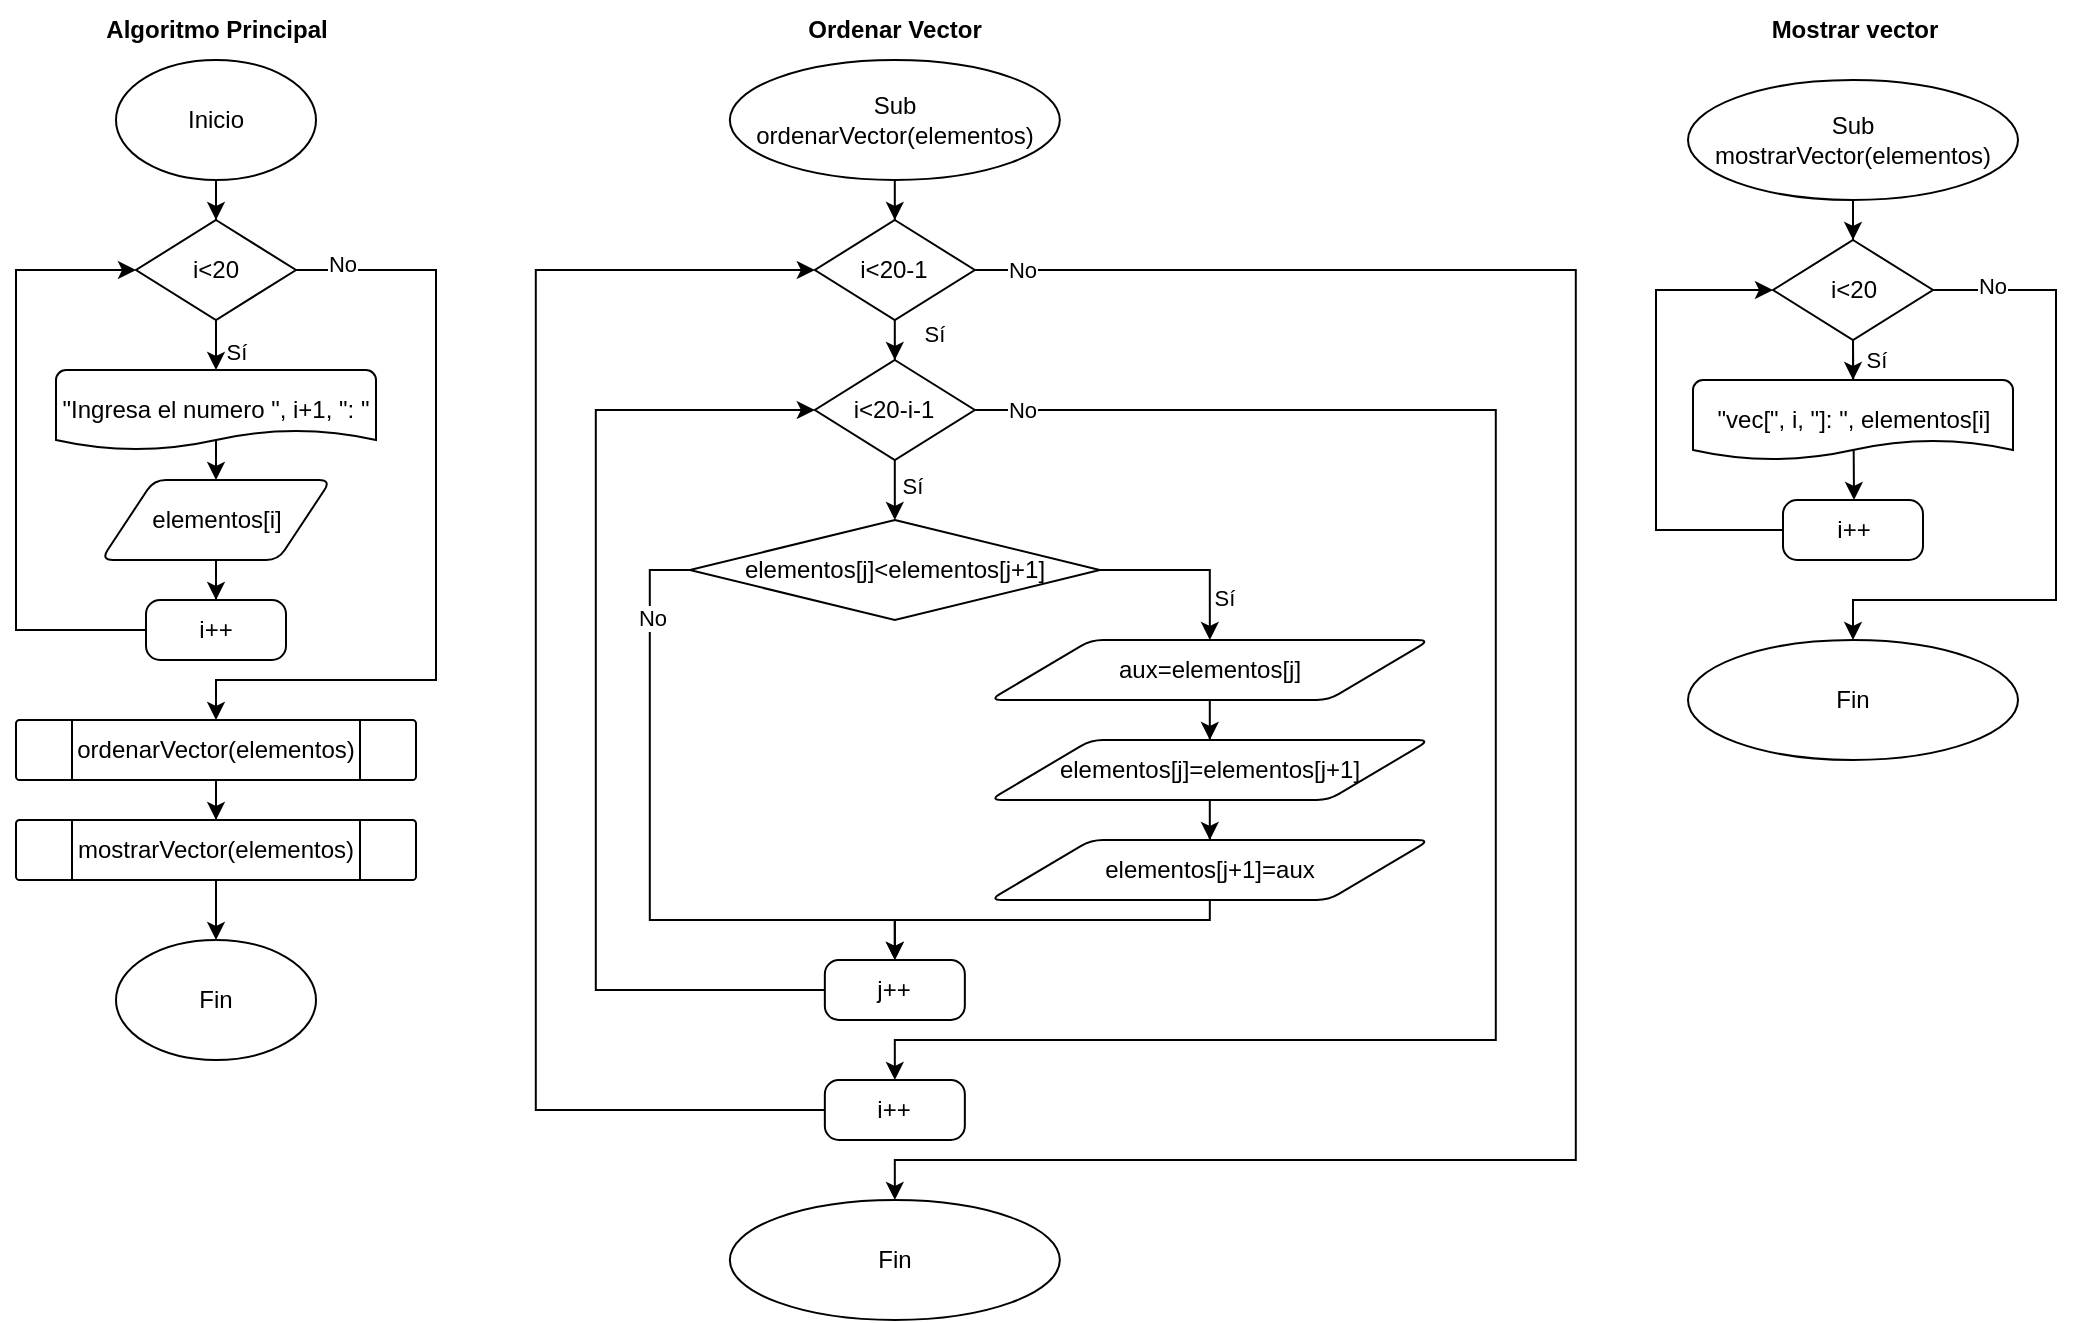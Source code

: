<mxfile version="24.6.4" type="onedrive" pages="3">
  <diagram name="ejercicio1" id="Jip6rrYL8M_lcDCKUeX7">
    <mxGraphModel grid="1" page="1" gridSize="10" guides="1" tooltips="1" connect="1" arrows="1" fold="1" pageScale="1" pageWidth="827" pageHeight="1169" math="0" shadow="0">
      <root>
        <mxCell id="0" />
        <mxCell id="1" parent="0" />
        <mxCell id="-ethHk-wZbCGxGiRy9Sq-1" value="&lt;b&gt;Algoritmo Principal&lt;/b&gt;" style="text;html=1;align=center;verticalAlign=middle;resizable=0;points=[];autosize=1;strokeColor=none;fillColor=none;" vertex="1" parent="1">
          <mxGeometry x="95" y="20" width="130" height="30" as="geometry" />
        </mxCell>
        <mxCell id="-ethHk-wZbCGxGiRy9Sq-2" value="Inicio" style="strokeWidth=1;html=1;shape=mxgraph.flowchart.start_1;whiteSpace=wrap;" vertex="1" parent="1">
          <mxGeometry x="110" y="50" width="100" height="60" as="geometry" />
        </mxCell>
        <mxCell id="-ethHk-wZbCGxGiRy9Sq-5" value="Fin" style="strokeWidth=1;html=1;shape=mxgraph.flowchart.start_1;whiteSpace=wrap;" vertex="1" parent="1">
          <mxGeometry x="110" y="490" width="100" height="60" as="geometry" />
        </mxCell>
        <mxCell id="BSf4m8hW3d8QjsjjichQ-4" style="edgeStyle=orthogonalEdgeStyle;rounded=0;orthogonalLoop=1;jettySize=auto;html=1;entryX=0.5;entryY=0;entryDx=0;entryDy=0;" edge="1" parent="1" source="-ethHk-wZbCGxGiRy9Sq-6" target="5HgGhyI18loC0fYV0wvq-4">
          <mxGeometry relative="1" as="geometry">
            <Array as="points">
              <mxPoint x="270" y="155" />
              <mxPoint x="270" y="360" />
              <mxPoint x="160" y="360" />
            </Array>
          </mxGeometry>
        </mxCell>
        <mxCell id="BSf4m8hW3d8QjsjjichQ-5" value="No" style="edgeLabel;html=1;align=center;verticalAlign=middle;resizable=0;points=[];" vertex="1" connectable="0" parent="BSf4m8hW3d8QjsjjichQ-4">
          <mxGeometry x="-0.89" y="3" relative="1" as="geometry">
            <mxPoint as="offset" />
          </mxGeometry>
        </mxCell>
        <mxCell id="-ethHk-wZbCGxGiRy9Sq-6" value="i&amp;lt;20" style="strokeWidth=1;html=1;shape=mxgraph.flowchart.decision;whiteSpace=wrap;" vertex="1" parent="1">
          <mxGeometry x="120" y="130" width="80" height="50" as="geometry" />
        </mxCell>
        <mxCell id="-ethHk-wZbCGxGiRy9Sq-7" style="edgeStyle=orthogonalEdgeStyle;rounded=0;orthogonalLoop=1;jettySize=auto;html=1;entryX=0.5;entryY=0;entryDx=0;entryDy=0;entryPerimeter=0;" edge="1" parent="1" source="-ethHk-wZbCGxGiRy9Sq-2" target="-ethHk-wZbCGxGiRy9Sq-6">
          <mxGeometry relative="1" as="geometry" />
        </mxCell>
        <mxCell id="_B34YBbl9dhEDlcdZoR3-2" style="edgeStyle=orthogonalEdgeStyle;rounded=0;orthogonalLoop=1;jettySize=auto;html=1;entryX=0.5;entryY=0;entryDx=0;entryDy=0;exitX=0.5;exitY=0;exitDx=0;exitDy=0;exitPerimeter=0;" edge="1" parent="1" source="-ethHk-wZbCGxGiRy9Sq-8" target="-ethHk-wZbCGxGiRy9Sq-10">
          <mxGeometry relative="1" as="geometry">
            <Array as="points">
              <mxPoint x="160" y="230" />
              <mxPoint x="160" y="230" />
            </Array>
          </mxGeometry>
        </mxCell>
        <mxCell id="-ethHk-wZbCGxGiRy9Sq-8" value="&quot;Ingresa el numero &quot;, i+1, &quot;: &quot;" style="strokeWidth=1;html=1;shape=mxgraph.flowchart.document2;whiteSpace=wrap;size=0.25;" vertex="1" parent="1">
          <mxGeometry x="80" y="205" width="160" height="40" as="geometry" />
        </mxCell>
        <mxCell id="-ethHk-wZbCGxGiRy9Sq-9" style="edgeStyle=orthogonalEdgeStyle;rounded=0;orthogonalLoop=1;jettySize=auto;html=1;entryX=0.5;entryY=0;entryDx=0;entryDy=0;entryPerimeter=0;" edge="1" parent="1" source="-ethHk-wZbCGxGiRy9Sq-6" target="-ethHk-wZbCGxGiRy9Sq-8">
          <mxGeometry relative="1" as="geometry" />
        </mxCell>
        <mxCell id="BSf4m8hW3d8QjsjjichQ-2" value="Sí" style="edgeLabel;html=1;align=center;verticalAlign=middle;resizable=0;points=[];" vertex="1" connectable="0" parent="-ethHk-wZbCGxGiRy9Sq-9">
          <mxGeometry x="0.523" y="2" relative="1" as="geometry">
            <mxPoint x="8" y="4" as="offset" />
          </mxGeometry>
        </mxCell>
        <mxCell id="5HgGhyI18loC0fYV0wvq-2" style="edgeStyle=orthogonalEdgeStyle;rounded=0;orthogonalLoop=1;jettySize=auto;html=1;entryX=0.5;entryY=0;entryDx=0;entryDy=0;" edge="1" parent="1" source="-ethHk-wZbCGxGiRy9Sq-10" target="5HgGhyI18loC0fYV0wvq-1">
          <mxGeometry relative="1" as="geometry" />
        </mxCell>
        <mxCell id="-ethHk-wZbCGxGiRy9Sq-10" value="elementos[i]" style="shape=parallelogram;html=1;strokeWidth=1;perimeter=parallelogramPerimeter;whiteSpace=wrap;rounded=1;arcSize=12;size=0.23;" vertex="1" parent="1">
          <mxGeometry x="102.5" y="260" width="115" height="40" as="geometry" />
        </mxCell>
        <mxCell id="5HgGhyI18loC0fYV0wvq-1" value="i++" style="rounded=1;whiteSpace=wrap;html=1;absoluteArcSize=1;arcSize=14;strokeWidth=1;" vertex="1" parent="1">
          <mxGeometry x="125" y="320" width="70" height="30" as="geometry" />
        </mxCell>
        <mxCell id="MM3P6vXp_0hRo2LyiTEJ-3" style="edgeStyle=orthogonalEdgeStyle;rounded=0;orthogonalLoop=1;jettySize=auto;html=1;entryX=0.5;entryY=0;entryDx=0;entryDy=0;" edge="1" parent="1" source="5HgGhyI18loC0fYV0wvq-4" target="MM3P6vXp_0hRo2LyiTEJ-2">
          <mxGeometry relative="1" as="geometry" />
        </mxCell>
        <mxCell id="5HgGhyI18loC0fYV0wvq-4" value="ordenarVector(elementos)" style="verticalLabelPosition=middle;verticalAlign=middle;html=1;shape=process;whiteSpace=wrap;rounded=1;size=0.14;arcSize=6;strokeWidth=1;gradientColor=default;fillColor=none;fontSize=12;labelPosition=center;align=center;spacing=2;" vertex="1" parent="1">
          <mxGeometry x="60" y="380" width="200" height="30" as="geometry" />
        </mxCell>
        <mxCell id="MM3P6vXp_0hRo2LyiTEJ-2" value="mostrarVector(elementos)" style="verticalLabelPosition=middle;verticalAlign=middle;html=1;shape=process;whiteSpace=wrap;rounded=1;size=0.14;arcSize=6;strokeWidth=1;gradientColor=default;fillColor=none;fontSize=12;labelPosition=center;align=center;spacing=2;" vertex="1" parent="1">
          <mxGeometry x="60" y="430" width="200" height="30" as="geometry" />
        </mxCell>
        <mxCell id="MM3P6vXp_0hRo2LyiTEJ-4" style="edgeStyle=orthogonalEdgeStyle;rounded=0;orthogonalLoop=1;jettySize=auto;html=1;entryX=0.5;entryY=0;entryDx=0;entryDy=0;entryPerimeter=0;" edge="1" parent="1" source="MM3P6vXp_0hRo2LyiTEJ-2" target="-ethHk-wZbCGxGiRy9Sq-5">
          <mxGeometry relative="1" as="geometry" />
        </mxCell>
        <mxCell id="MM3P6vXp_0hRo2LyiTEJ-5" value="&lt;b&gt;Ordenar Vector&lt;/b&gt;" style="text;html=1;align=center;verticalAlign=middle;resizable=0;points=[];autosize=1;strokeColor=none;fillColor=none;" vertex="1" parent="1">
          <mxGeometry x="444.42" y="20" width="110" height="30" as="geometry" />
        </mxCell>
        <mxCell id="JGh0f-JpnLsbT5izu5oz-1" value="Sub&lt;br&gt;ordenarVector(elementos)" style="strokeWidth=1;html=1;shape=mxgraph.flowchart.start_1;whiteSpace=wrap;" vertex="1" parent="1">
          <mxGeometry x="416.92" y="50" width="165" height="60" as="geometry" />
        </mxCell>
        <mxCell id="BSf4m8hW3d8QjsjjichQ-1" value="i&amp;lt;20-1" style="strokeWidth=1;html=1;shape=mxgraph.flowchart.decision;whiteSpace=wrap;" vertex="1" parent="1">
          <mxGeometry x="459.42" y="130" width="80" height="50" as="geometry" />
        </mxCell>
        <mxCell id="BSf4m8hW3d8QjsjjichQ-3" style="edgeStyle=orthogonalEdgeStyle;rounded=0;orthogonalLoop=1;jettySize=auto;html=1;entryX=0;entryY=0.5;entryDx=0;entryDy=0;entryPerimeter=0;" edge="1" parent="1" source="5HgGhyI18loC0fYV0wvq-1" target="-ethHk-wZbCGxGiRy9Sq-6">
          <mxGeometry relative="1" as="geometry">
            <Array as="points">
              <mxPoint x="60" y="335" />
              <mxPoint x="60" y="155" />
            </Array>
          </mxGeometry>
        </mxCell>
        <mxCell id="BSf4m8hW3d8QjsjjichQ-6" style="edgeStyle=orthogonalEdgeStyle;rounded=0;orthogonalLoop=1;jettySize=auto;html=1;entryX=0.5;entryY=0;entryDx=0;entryDy=0;entryPerimeter=0;" edge="1" parent="1" source="JGh0f-JpnLsbT5izu5oz-1" target="BSf4m8hW3d8QjsjjichQ-1">
          <mxGeometry relative="1" as="geometry" />
        </mxCell>
        <mxCell id="hixFcsoNpyqj0RqTeG0d-4" style="edgeStyle=orthogonalEdgeStyle;rounded=0;orthogonalLoop=1;jettySize=auto;html=1;entryX=0.5;entryY=0;entryDx=0;entryDy=0;" edge="1" parent="1" source="BSf4m8hW3d8QjsjjichQ-7" target="hixFcsoNpyqj0RqTeG0d-3">
          <mxGeometry relative="1" as="geometry">
            <Array as="points">
              <mxPoint x="799.92" y="225" />
              <mxPoint x="799.92" y="540" />
              <mxPoint x="498.92" y="540" />
            </Array>
          </mxGeometry>
        </mxCell>
        <mxCell id="hixFcsoNpyqj0RqTeG0d-6" value="No" style="edgeLabel;html=1;align=center;verticalAlign=middle;resizable=0;points=[];" vertex="1" connectable="0" parent="hixFcsoNpyqj0RqTeG0d-4">
          <mxGeometry x="-0.948" y="-3" relative="1" as="geometry">
            <mxPoint y="-3" as="offset" />
          </mxGeometry>
        </mxCell>
        <mxCell id="BSf4m8hW3d8QjsjjichQ-7" value="i&amp;lt;20-i-1" style="strokeWidth=1;html=1;shape=mxgraph.flowchart.decision;whiteSpace=wrap;" vertex="1" parent="1">
          <mxGeometry x="459.42" y="200" width="80" height="50" as="geometry" />
        </mxCell>
        <mxCell id="BSf4m8hW3d8QjsjjichQ-8" style="edgeStyle=orthogonalEdgeStyle;rounded=0;orthogonalLoop=1;jettySize=auto;html=1;entryX=0.5;entryY=0;entryDx=0;entryDy=0;entryPerimeter=0;" edge="1" parent="1" source="BSf4m8hW3d8QjsjjichQ-1" target="BSf4m8hW3d8QjsjjichQ-7">
          <mxGeometry relative="1" as="geometry" />
        </mxCell>
        <mxCell id="BSf4m8hW3d8QjsjjichQ-9" value="Sí" style="edgeLabel;html=1;align=center;verticalAlign=middle;resizable=0;points=[];" vertex="1" connectable="0" parent="BSf4m8hW3d8QjsjjichQ-8">
          <mxGeometry x="0.565" y="-2" relative="1" as="geometry">
            <mxPoint x="21" as="offset" />
          </mxGeometry>
        </mxCell>
        <mxCell id="BSf4m8hW3d8QjsjjichQ-21" style="edgeStyle=orthogonalEdgeStyle;rounded=0;orthogonalLoop=1;jettySize=auto;html=1;entryX=0.5;entryY=0;entryDx=0;entryDy=0;exitX=1;exitY=0.5;exitDx=0;exitDy=0;exitPerimeter=0;" edge="1" parent="1" source="BSf4m8hW3d8QjsjjichQ-10" target="BSf4m8hW3d8QjsjjichQ-16">
          <mxGeometry relative="1" as="geometry" />
        </mxCell>
        <mxCell id="BSf4m8hW3d8QjsjjichQ-26" value="Sí" style="edgeLabel;html=1;align=center;verticalAlign=middle;resizable=0;points=[];" vertex="1" connectable="0" parent="BSf4m8hW3d8QjsjjichQ-21">
          <mxGeometry x="0.581" y="-1" relative="1" as="geometry">
            <mxPoint x="8" y="-2" as="offset" />
          </mxGeometry>
        </mxCell>
        <mxCell id="BSf4m8hW3d8QjsjjichQ-27" style="edgeStyle=orthogonalEdgeStyle;rounded=0;orthogonalLoop=1;jettySize=auto;html=1;entryX=0.5;entryY=0;entryDx=0;entryDy=0;exitX=0;exitY=0.5;exitDx=0;exitDy=0;exitPerimeter=0;" edge="1" parent="1" source="BSf4m8hW3d8QjsjjichQ-10" target="BSf4m8hW3d8QjsjjichQ-24">
          <mxGeometry relative="1" as="geometry">
            <Array as="points">
              <mxPoint x="376.92" y="305" />
              <mxPoint x="376.92" y="480" />
              <mxPoint x="499.92" y="480" />
            </Array>
          </mxGeometry>
        </mxCell>
        <mxCell id="BSf4m8hW3d8QjsjjichQ-29" value="No" style="edgeLabel;html=1;align=center;verticalAlign=middle;resizable=0;points=[];" vertex="1" connectable="0" parent="BSf4m8hW3d8QjsjjichQ-27">
          <mxGeometry x="-0.742" y="1" relative="1" as="geometry">
            <mxPoint as="offset" />
          </mxGeometry>
        </mxCell>
        <mxCell id="BSf4m8hW3d8QjsjjichQ-10" value="elementos[j]&amp;lt;elementos[j+1]" style="strokeWidth=1;html=1;shape=mxgraph.flowchart.decision;whiteSpace=wrap;" vertex="1" parent="1">
          <mxGeometry x="396.92" y="280" width="205" height="50" as="geometry" />
        </mxCell>
        <mxCell id="BSf4m8hW3d8QjsjjichQ-11" style="edgeStyle=orthogonalEdgeStyle;rounded=0;orthogonalLoop=1;jettySize=auto;html=1;entryX=0.5;entryY=0;entryDx=0;entryDy=0;entryPerimeter=0;" edge="1" parent="1" source="BSf4m8hW3d8QjsjjichQ-7" target="BSf4m8hW3d8QjsjjichQ-10">
          <mxGeometry relative="1" as="geometry" />
        </mxCell>
        <mxCell id="BSf4m8hW3d8QjsjjichQ-12" value="Sí" style="edgeLabel;html=1;align=center;verticalAlign=middle;resizable=0;points=[];" vertex="1" connectable="0" parent="BSf4m8hW3d8QjsjjichQ-11">
          <mxGeometry x="0.328" y="2" relative="1" as="geometry">
            <mxPoint x="6" as="offset" />
          </mxGeometry>
        </mxCell>
        <mxCell id="BSf4m8hW3d8QjsjjichQ-22" style="edgeStyle=orthogonalEdgeStyle;rounded=0;orthogonalLoop=1;jettySize=auto;html=1;entryX=0.5;entryY=0;entryDx=0;entryDy=0;" edge="1" parent="1" source="BSf4m8hW3d8QjsjjichQ-16" target="BSf4m8hW3d8QjsjjichQ-19">
          <mxGeometry relative="1" as="geometry" />
        </mxCell>
        <mxCell id="BSf4m8hW3d8QjsjjichQ-16" value="aux=elementos[j]" style="shape=parallelogram;html=1;strokeWidth=1;perimeter=parallelogramPerimeter;whiteSpace=wrap;rounded=1;arcSize=12;size=0.23;" vertex="1" parent="1">
          <mxGeometry x="546.92" y="340" width="220" height="30" as="geometry" />
        </mxCell>
        <mxCell id="BSf4m8hW3d8QjsjjichQ-23" style="edgeStyle=orthogonalEdgeStyle;rounded=0;orthogonalLoop=1;jettySize=auto;html=1;entryX=0.5;entryY=0;entryDx=0;entryDy=0;" edge="1" parent="1" source="BSf4m8hW3d8QjsjjichQ-19" target="BSf4m8hW3d8QjsjjichQ-20">
          <mxGeometry relative="1" as="geometry" />
        </mxCell>
        <mxCell id="BSf4m8hW3d8QjsjjichQ-19" value="elementos[j]=elementos[j+1]" style="shape=parallelogram;html=1;strokeWidth=1;perimeter=parallelogramPerimeter;whiteSpace=wrap;rounded=1;arcSize=12;size=0.23;" vertex="1" parent="1">
          <mxGeometry x="546.92" y="390" width="220" height="30" as="geometry" />
        </mxCell>
        <mxCell id="BSf4m8hW3d8QjsjjichQ-28" style="edgeStyle=orthogonalEdgeStyle;rounded=0;orthogonalLoop=1;jettySize=auto;html=1;entryX=0.5;entryY=0;entryDx=0;entryDy=0;exitX=0.5;exitY=1;exitDx=0;exitDy=0;" edge="1" parent="1" source="BSf4m8hW3d8QjsjjichQ-20" target="BSf4m8hW3d8QjsjjichQ-24">
          <mxGeometry relative="1" as="geometry">
            <Array as="points">
              <mxPoint x="656.92" y="480" />
              <mxPoint x="499.92" y="480" />
            </Array>
          </mxGeometry>
        </mxCell>
        <mxCell id="BSf4m8hW3d8QjsjjichQ-20" value="elementos[j+1]=aux" style="shape=parallelogram;html=1;strokeWidth=1;perimeter=parallelogramPerimeter;whiteSpace=wrap;rounded=1;arcSize=12;size=0.23;" vertex="1" parent="1">
          <mxGeometry x="546.92" y="440" width="220" height="30" as="geometry" />
        </mxCell>
        <mxCell id="BSf4m8hW3d8QjsjjichQ-24" value="j++" style="rounded=1;whiteSpace=wrap;html=1;absoluteArcSize=1;arcSize=14;strokeWidth=1;" vertex="1" parent="1">
          <mxGeometry x="464.42" y="500" width="70" height="30" as="geometry" />
        </mxCell>
        <mxCell id="hixFcsoNpyqj0RqTeG0d-2" style="edgeStyle=orthogonalEdgeStyle;rounded=0;orthogonalLoop=1;jettySize=auto;html=1;entryX=0;entryY=0.5;entryDx=0;entryDy=0;entryPerimeter=0;" edge="1" parent="1" source="BSf4m8hW3d8QjsjjichQ-24" target="BSf4m8hW3d8QjsjjichQ-7">
          <mxGeometry relative="1" as="geometry">
            <Array as="points">
              <mxPoint x="349.92" y="515" />
              <mxPoint x="349.92" y="225" />
            </Array>
          </mxGeometry>
        </mxCell>
        <mxCell id="hixFcsoNpyqj0RqTeG0d-3" value="i++" style="rounded=1;whiteSpace=wrap;html=1;absoluteArcSize=1;arcSize=14;strokeWidth=1;" vertex="1" parent="1">
          <mxGeometry x="464.42" y="560" width="70" height="30" as="geometry" />
        </mxCell>
        <mxCell id="hixFcsoNpyqj0RqTeG0d-5" style="edgeStyle=orthogonalEdgeStyle;rounded=0;orthogonalLoop=1;jettySize=auto;html=1;entryX=0;entryY=0.5;entryDx=0;entryDy=0;entryPerimeter=0;exitX=0;exitY=0.5;exitDx=0;exitDy=0;" edge="1" parent="1" source="hixFcsoNpyqj0RqTeG0d-3" target="BSf4m8hW3d8QjsjjichQ-1">
          <mxGeometry relative="1" as="geometry">
            <Array as="points">
              <mxPoint x="319.92" y="575" />
              <mxPoint x="319.92" y="155" />
            </Array>
          </mxGeometry>
        </mxCell>
        <mxCell id="hixFcsoNpyqj0RqTeG0d-7" value="Fin" style="strokeWidth=1;html=1;shape=mxgraph.flowchart.start_1;whiteSpace=wrap;" vertex="1" parent="1">
          <mxGeometry x="416.92" y="620" width="165" height="60" as="geometry" />
        </mxCell>
        <mxCell id="hixFcsoNpyqj0RqTeG0d-9" style="edgeStyle=orthogonalEdgeStyle;rounded=0;orthogonalLoop=1;jettySize=auto;html=1;entryX=0.5;entryY=0;entryDx=0;entryDy=0;entryPerimeter=0;" edge="1" parent="1" source="BSf4m8hW3d8QjsjjichQ-1" target="hixFcsoNpyqj0RqTeG0d-7">
          <mxGeometry relative="1" as="geometry">
            <Array as="points">
              <mxPoint x="839.92" y="155" />
              <mxPoint x="839.92" y="600" />
              <mxPoint x="499.92" y="600" />
            </Array>
          </mxGeometry>
        </mxCell>
        <mxCell id="hixFcsoNpyqj0RqTeG0d-10" value="No" style="edgeLabel;html=1;align=center;verticalAlign=middle;resizable=0;points=[];" vertex="1" connectable="0" parent="hixFcsoNpyqj0RqTeG0d-9">
          <mxGeometry x="-0.958" relative="1" as="geometry">
            <mxPoint as="offset" />
          </mxGeometry>
        </mxCell>
        <mxCell id="hixFcsoNpyqj0RqTeG0d-11" value="&lt;b&gt;Mostrar vector&lt;/b&gt;" style="text;html=1;align=center;verticalAlign=middle;resizable=0;points=[];autosize=1;strokeColor=none;fillColor=none;" vertex="1" parent="1">
          <mxGeometry x="923.5" y="20" width="110" height="30" as="geometry" />
        </mxCell>
        <mxCell id="hixFcsoNpyqj0RqTeG0d-12" value="Sub&lt;br&gt;mostrarVector(elementos)" style="strokeWidth=1;html=1;shape=mxgraph.flowchart.start_1;whiteSpace=wrap;" vertex="1" parent="1">
          <mxGeometry x="896" y="60" width="165" height="60" as="geometry" />
        </mxCell>
        <mxCell id="hixFcsoNpyqj0RqTeG0d-13" value="Fin" style="strokeWidth=1;html=1;shape=mxgraph.flowchart.start_1;whiteSpace=wrap;" vertex="1" parent="1">
          <mxGeometry x="896" y="340" width="165" height="60" as="geometry" />
        </mxCell>
        <mxCell id="hixFcsoNpyqj0RqTeG0d-17" value="" style="edgeStyle=orthogonalEdgeStyle;rounded=0;orthogonalLoop=1;jettySize=auto;html=1;" edge="1" parent="1" source="hixFcsoNpyqj0RqTeG0d-14" target="hixFcsoNpyqj0RqTeG0d-16">
          <mxGeometry relative="1" as="geometry" />
        </mxCell>
        <mxCell id="hixFcsoNpyqj0RqTeG0d-14" value="i&amp;lt;20" style="strokeWidth=1;html=1;shape=mxgraph.flowchart.decision;whiteSpace=wrap;" vertex="1" parent="1">
          <mxGeometry x="938.5" y="140" width="80" height="50" as="geometry" />
        </mxCell>
        <mxCell id="hixFcsoNpyqj0RqTeG0d-15" style="edgeStyle=orthogonalEdgeStyle;rounded=0;orthogonalLoop=1;jettySize=auto;html=1;entryX=0.5;entryY=0;entryDx=0;entryDy=0;entryPerimeter=0;" edge="1" parent="1" source="hixFcsoNpyqj0RqTeG0d-12" target="hixFcsoNpyqj0RqTeG0d-14">
          <mxGeometry relative="1" as="geometry" />
        </mxCell>
        <mxCell id="hixFcsoNpyqj0RqTeG0d-19" style="edgeStyle=orthogonalEdgeStyle;rounded=0;orthogonalLoop=1;jettySize=auto;html=1;entryX=0.5;entryY=0;entryDx=0;entryDy=0;exitX=0.5;exitY=0;exitDx=0;exitDy=0;exitPerimeter=0;" edge="1" parent="1" source="hixFcsoNpyqj0RqTeG0d-16" target="hixFcsoNpyqj0RqTeG0d-18">
          <mxGeometry relative="1" as="geometry">
            <Array as="points">
              <mxPoint x="978.0" y="190" />
              <mxPoint x="979.0" y="190" />
              <mxPoint x="979.0" y="270" />
            </Array>
          </mxGeometry>
        </mxCell>
        <mxCell id="hixFcsoNpyqj0RqTeG0d-21" value="Sí" style="edgeLabel;html=1;align=center;verticalAlign=middle;resizable=0;points=[];" vertex="1" connectable="0" parent="hixFcsoNpyqj0RqTeG0d-19">
          <mxGeometry x="-0.476" y="1" relative="1" as="geometry">
            <mxPoint x="10" y="4" as="offset" />
          </mxGeometry>
        </mxCell>
        <mxCell id="hixFcsoNpyqj0RqTeG0d-16" value="&quot;vec[&quot;, i, &quot;]: &quot;, elementos[i]" style="strokeWidth=1;html=1;shape=mxgraph.flowchart.document2;whiteSpace=wrap;size=0.25;" vertex="1" parent="1">
          <mxGeometry x="898.5" y="210" width="160" height="40" as="geometry" />
        </mxCell>
        <mxCell id="hixFcsoNpyqj0RqTeG0d-18" value="i++" style="rounded=1;whiteSpace=wrap;html=1;absoluteArcSize=1;arcSize=14;strokeWidth=1;" vertex="1" parent="1">
          <mxGeometry x="943.5" y="270" width="70" height="30" as="geometry" />
        </mxCell>
        <mxCell id="hixFcsoNpyqj0RqTeG0d-20" style="edgeStyle=orthogonalEdgeStyle;rounded=0;orthogonalLoop=1;jettySize=auto;html=1;entryX=0;entryY=0.5;entryDx=0;entryDy=0;entryPerimeter=0;" edge="1" parent="1" source="hixFcsoNpyqj0RqTeG0d-18" target="hixFcsoNpyqj0RqTeG0d-14">
          <mxGeometry relative="1" as="geometry">
            <Array as="points">
              <mxPoint x="880" y="285" />
              <mxPoint x="880" y="165" />
            </Array>
          </mxGeometry>
        </mxCell>
        <mxCell id="hixFcsoNpyqj0RqTeG0d-22" style="edgeStyle=orthogonalEdgeStyle;rounded=0;orthogonalLoop=1;jettySize=auto;html=1;entryX=0.5;entryY=0;entryDx=0;entryDy=0;entryPerimeter=0;" edge="1" parent="1" source="hixFcsoNpyqj0RqTeG0d-14" target="hixFcsoNpyqj0RqTeG0d-13">
          <mxGeometry relative="1" as="geometry">
            <Array as="points">
              <mxPoint x="1080" y="165" />
              <mxPoint x="1080" y="320" />
              <mxPoint x="979.0" y="320" />
            </Array>
          </mxGeometry>
        </mxCell>
        <mxCell id="hixFcsoNpyqj0RqTeG0d-23" value="No" style="edgeLabel;html=1;align=center;verticalAlign=middle;resizable=0;points=[];" vertex="1" connectable="0" parent="hixFcsoNpyqj0RqTeG0d-22">
          <mxGeometry x="-0.828" y="2" relative="1" as="geometry">
            <mxPoint as="offset" />
          </mxGeometry>
        </mxCell>
      </root>
    </mxGraphModel>
  </diagram>
  <diagram id="zPC8dh9YUpF4WoqiKYfr" name="ejercicio2_1">
    <mxGraphModel grid="1" page="1" gridSize="10" guides="1" tooltips="1" connect="1" arrows="1" fold="1" pageScale="1" pageWidth="827" pageHeight="1169" math="0" shadow="0">
      <root>
        <mxCell id="0" />
        <mxCell id="1" parent="0" />
        <mxCell id="037nTueOhMluRAXx671C-2" style="edgeStyle=orthogonalEdgeStyle;rounded=0;orthogonalLoop=1;jettySize=auto;html=1;entryX=0.5;entryY=0;entryDx=0;entryDy=0;entryPerimeter=0;exitX=0.5;exitY=0;exitDx=0;exitDy=0;exitPerimeter=0;" edge="1" parent="1" source="sYqnFpvaN4JcfPaBDWLL-27" target="037nTueOhMluRAXx671C-1">
          <mxGeometry relative="1" as="geometry">
            <Array as="points">
              <mxPoint x="540" y="690" />
              <mxPoint x="540" y="690" />
            </Array>
          </mxGeometry>
        </mxCell>
        <mxCell id="sYqnFpvaN4JcfPaBDWLL-131" style="edgeStyle=orthogonalEdgeStyle;rounded=0;orthogonalLoop=1;jettySize=auto;html=1;entryX=0.5;entryY=0;entryDx=0;entryDy=0;entryPerimeter=0;exitX=0.5;exitY=0;exitDx=0;exitDy=0;exitPerimeter=0;" edge="1" parent="1" source="sYqnFpvaN4JcfPaBDWLL-101" target="ItfazbHHNe8hRC69QKh1-2">
          <mxGeometry relative="1" as="geometry">
            <Array as="points">
              <mxPoint x="540" y="1258" />
              <mxPoint x="540" y="1258" />
            </Array>
          </mxGeometry>
        </mxCell>
        <mxCell id="sYqnFpvaN4JcfPaBDWLL-132" style="edgeStyle=orthogonalEdgeStyle;rounded=0;orthogonalLoop=1;jettySize=auto;html=1;exitX=0.5;exitY=0;exitDx=0;exitDy=0;exitPerimeter=0;entryX=0.5;entryY=0;entryDx=0;entryDy=0;entryPerimeter=0;" edge="1" parent="1" source="sYqnFpvaN4JcfPaBDWLL-56" target="ItfazbHHNe8hRC69QKh1-2">
          <mxGeometry relative="1" as="geometry">
            <Array as="points">
              <mxPoint x="355" y="1368" />
              <mxPoint x="540" y="1368" />
            </Array>
          </mxGeometry>
        </mxCell>
        <mxCell id="sYqnFpvaN4JcfPaBDWLL-111" style="edgeStyle=orthogonalEdgeStyle;rounded=0;orthogonalLoop=1;jettySize=auto;html=1;entryX=0.5;entryY=0;entryDx=0;entryDy=0;entryPerimeter=0;exitX=0.5;exitY=0;exitDx=0;exitDy=0;exitPerimeter=0;" edge="1" parent="1" source="sYqnFpvaN4JcfPaBDWLL-52" target="sYqnFpvaN4JcfPaBDWLL-55">
          <mxGeometry relative="1" as="geometry">
            <Array as="points">
              <mxPoint x="355" y="1178" />
              <mxPoint x="355" y="1178" />
            </Array>
          </mxGeometry>
        </mxCell>
        <mxCell id="sYqnFpvaN4JcfPaBDWLL-108" style="edgeStyle=orthogonalEdgeStyle;rounded=0;orthogonalLoop=1;jettySize=auto;html=1;entryX=0.5;entryY=0;entryDx=0;entryDy=0;entryPerimeter=0;exitX=0.5;exitY=0;exitDx=0;exitDy=0;exitPerimeter=0;" edge="1" parent="1" source="sYqnFpvaN4JcfPaBDWLL-100" target="sYqnFpvaN4JcfPaBDWLL-101">
          <mxGeometry relative="1" as="geometry">
            <Array as="points">
              <mxPoint x="540" y="1172" />
              <mxPoint x="540" y="1172" />
            </Array>
          </mxGeometry>
        </mxCell>
        <mxCell id="sYqnFpvaN4JcfPaBDWLL-100" value="&quot;Posicion: &quot;, indiceNumeroBuscado+1" style="strokeWidth=1;html=1;shape=mxgraph.flowchart.document2;whiteSpace=wrap;size=0.25;" vertex="1" parent="1">
          <mxGeometry x="465" y="1147" width="150" height="50" as="geometry" />
        </mxCell>
        <mxCell id="sYqnFpvaN4JcfPaBDWLL-104" style="edgeStyle=orthogonalEdgeStyle;rounded=0;orthogonalLoop=1;jettySize=auto;html=1;entryX=0.5;entryY=0;entryDx=0;entryDy=0;entryPerimeter=0;exitX=0.5;exitY=0;exitDx=0;exitDy=0;exitPerimeter=0;" edge="1" parent="1" source="sYqnFpvaN4JcfPaBDWLL-96" target="sYqnFpvaN4JcfPaBDWLL-100">
          <mxGeometry relative="1" as="geometry">
            <Array as="points">
              <mxPoint x="540" y="1108" />
              <mxPoint x="540" y="1108" />
            </Array>
          </mxGeometry>
        </mxCell>
        <mxCell id="sYqnFpvaN4JcfPaBDWLL-45" style="edgeStyle=orthogonalEdgeStyle;rounded=0;orthogonalLoop=1;jettySize=auto;html=1;entryX=0.5;entryY=0;entryDx=0;entryDy=0;entryPerimeter=0;exitX=0.5;exitY=0;exitDx=0;exitDy=0;exitPerimeter=0;" edge="1" parent="1" source="sYqnFpvaN4JcfPaBDWLL-26" target="sYqnFpvaN4JcfPaBDWLL-44">
          <mxGeometry relative="1" as="geometry">
            <Array as="points">
              <mxPoint x="540" y="858" />
              <mxPoint x="540" y="858" />
            </Array>
          </mxGeometry>
        </mxCell>
        <mxCell id="sYqnFpvaN4JcfPaBDWLL-31" style="edgeStyle=orthogonalEdgeStyle;rounded=0;orthogonalLoop=1;jettySize=auto;html=1;entryX=0.5;entryY=0;entryDx=0;entryDy=0;entryPerimeter=0;exitX=0.5;exitY=0;exitDx=0;exitDy=0;exitPerimeter=0;" edge="1" parent="1" source="sYqnFpvaN4JcfPaBDWLL-24" target="sYqnFpvaN4JcfPaBDWLL-27">
          <mxGeometry relative="1" as="geometry">
            <Array as="points">
              <mxPoint x="540" y="680" />
              <mxPoint x="540" y="680" />
            </Array>
          </mxGeometry>
        </mxCell>
        <mxCell id="sYqnFpvaN4JcfPaBDWLL-30" style="edgeStyle=orthogonalEdgeStyle;rounded=0;orthogonalLoop=1;jettySize=auto;html=1;entryX=0.5;entryY=0;entryDx=0;entryDy=0;entryPerimeter=0;exitX=0.5;exitY=0;exitDx=0;exitDy=0;exitPerimeter=0;" edge="1" parent="1" source="sYqnFpvaN4JcfPaBDWLL-23" target="sYqnFpvaN4JcfPaBDWLL-24">
          <mxGeometry relative="1" as="geometry">
            <Array as="points">
              <mxPoint x="540" y="610" />
              <mxPoint x="540" y="610" />
            </Array>
          </mxGeometry>
        </mxCell>
        <mxCell id="sYqnFpvaN4JcfPaBDWLL-29" style="edgeStyle=orthogonalEdgeStyle;rounded=0;orthogonalLoop=1;jettySize=auto;html=1;entryX=0.5;entryY=0;entryDx=0;entryDy=0;entryPerimeter=0;exitX=0.5;exitY=0;exitDx=0;exitDy=0;exitPerimeter=0;" edge="1" parent="1" source="sYqnFpvaN4JcfPaBDWLL-22" target="sYqnFpvaN4JcfPaBDWLL-23">
          <mxGeometry relative="1" as="geometry">
            <Array as="points">
              <mxPoint x="540" y="550" />
              <mxPoint x="540" y="550" />
            </Array>
          </mxGeometry>
        </mxCell>
        <mxCell id="_2w1l9pUEB34Mh3UaRdC-1" value="Algoritmo Principal" style="text;html=1;align=center;verticalAlign=middle;resizable=0;points=[];autosize=1;strokeColor=none;fillColor=none;fontStyle=1" vertex="1" parent="1">
          <mxGeometry x="480" y="20" width="120" height="30" as="geometry" />
        </mxCell>
        <mxCell id="_2w1l9pUEB34Mh3UaRdC-2" value="cantidadElementos=15" style="shape=parallelogram;html=1;strokeWidth=1;perimeter=parallelogramPerimeter;whiteSpace=wrap;rounded=1;arcSize=12;size=0.23;" vertex="1" parent="1">
          <mxGeometry x="450" y="130" width="180" height="30" as="geometry" />
        </mxCell>
        <mxCell id="sYqnFpvaN4JcfPaBDWLL-2" style="edgeStyle=orthogonalEdgeStyle;rounded=0;orthogonalLoop=1;jettySize=auto;html=1;entryX=0.5;entryY=0;entryDx=0;entryDy=0;" edge="1" parent="1" source="ItfazbHHNe8hRC69QKh1-1" target="_2w1l9pUEB34Mh3UaRdC-2">
          <mxGeometry relative="1" as="geometry" />
        </mxCell>
        <mxCell id="ItfazbHHNe8hRC69QKh1-1" value="Inicio" style="strokeWidth=1;html=1;shape=mxgraph.flowchart.start_1;whiteSpace=wrap;" vertex="1" parent="1">
          <mxGeometry x="490" y="50" width="100" height="60" as="geometry" />
        </mxCell>
        <mxCell id="ItfazbHHNe8hRC69QKh1-2" value="Fin" style="strokeWidth=1;html=1;shape=mxgraph.flowchart.start_1;whiteSpace=wrap;" vertex="1" parent="1">
          <mxGeometry x="490" y="1388" width="100" height="60" as="geometry" />
        </mxCell>
        <mxCell id="sYqnFpvaN4JcfPaBDWLL-1" value="i&amp;lt;cantidadElementos" style="strokeWidth=1;html=1;shape=mxgraph.flowchart.decision;whiteSpace=wrap;" vertex="1" parent="1">
          <mxGeometry x="460" y="180" width="160" height="50" as="geometry" />
        </mxCell>
        <mxCell id="sYqnFpvaN4JcfPaBDWLL-3" style="edgeStyle=orthogonalEdgeStyle;rounded=0;orthogonalLoop=1;jettySize=auto;html=1;entryX=0.5;entryY=0;entryDx=0;entryDy=0;entryPerimeter=0;" edge="1" parent="1" source="_2w1l9pUEB34Mh3UaRdC-2" target="sYqnFpvaN4JcfPaBDWLL-1">
          <mxGeometry relative="1" as="geometry" />
        </mxCell>
        <mxCell id="sYqnFpvaN4JcfPaBDWLL-8" style="edgeStyle=orthogonalEdgeStyle;rounded=0;orthogonalLoop=1;jettySize=auto;html=1;entryX=0.5;entryY=0;entryDx=0;entryDy=0;exitX=0.5;exitY=0;exitDx=0;exitDy=0;exitPerimeter=0;" edge="1" parent="1" source="sYqnFpvaN4JcfPaBDWLL-4" target="sYqnFpvaN4JcfPaBDWLL-7">
          <mxGeometry relative="1" as="geometry">
            <Array as="points">
              <mxPoint x="540" y="270" />
              <mxPoint x="540" y="270" />
            </Array>
          </mxGeometry>
        </mxCell>
        <mxCell id="sYqnFpvaN4JcfPaBDWLL-4" value="&quot;Ingrese el valor para el elemento&quot;, i+1, &quot;: &quot;" style="strokeWidth=1;html=1;shape=mxgraph.flowchart.document2;whiteSpace=wrap;size=0.25;" vertex="1" parent="1">
          <mxGeometry x="415" y="250" width="250" height="40" as="geometry" />
        </mxCell>
        <mxCell id="sYqnFpvaN4JcfPaBDWLL-5" style="edgeStyle=orthogonalEdgeStyle;rounded=0;orthogonalLoop=1;jettySize=auto;html=1;entryX=0.5;entryY=0;entryDx=0;entryDy=0;entryPerimeter=0;" edge="1" parent="1" source="sYqnFpvaN4JcfPaBDWLL-1" target="sYqnFpvaN4JcfPaBDWLL-4">
          <mxGeometry relative="1" as="geometry" />
        </mxCell>
        <mxCell id="sYqnFpvaN4JcfPaBDWLL-13" value="Sí" style="edgeLabel;html=1;align=center;verticalAlign=middle;resizable=0;points=[];" connectable="0" vertex="1" parent="sYqnFpvaN4JcfPaBDWLL-5">
          <mxGeometry x="0.611" y="2" relative="1" as="geometry">
            <mxPoint x="13" as="offset" />
          </mxGeometry>
        </mxCell>
        <mxCell id="sYqnFpvaN4JcfPaBDWLL-11" style="edgeStyle=orthogonalEdgeStyle;rounded=0;orthogonalLoop=1;jettySize=auto;html=1;entryX=0.5;entryY=0;entryDx=0;entryDy=0;" edge="1" parent="1" source="sYqnFpvaN4JcfPaBDWLL-7" target="sYqnFpvaN4JcfPaBDWLL-10">
          <mxGeometry relative="1" as="geometry" />
        </mxCell>
        <mxCell id="sYqnFpvaN4JcfPaBDWLL-7" value="elementos[i]" style="shape=parallelogram;html=1;strokeWidth=1;perimeter=parallelogramPerimeter;whiteSpace=wrap;rounded=1;arcSize=12;size=0.23;" vertex="1" parent="1">
          <mxGeometry x="477.5" y="310" width="125" height="30" as="geometry" />
        </mxCell>
        <mxCell id="sYqnFpvaN4JcfPaBDWLL-10" value="i++" style="rounded=1;whiteSpace=wrap;html=1;absoluteArcSize=1;arcSize=14;strokeWidth=1;" vertex="1" parent="1">
          <mxGeometry x="507.5" y="360" width="65" height="30" as="geometry" />
        </mxCell>
        <mxCell id="sYqnFpvaN4JcfPaBDWLL-12" style="edgeStyle=orthogonalEdgeStyle;rounded=0;orthogonalLoop=1;jettySize=auto;html=1;entryX=0;entryY=0.5;entryDx=0;entryDy=0;entryPerimeter=0;" edge="1" parent="1" source="sYqnFpvaN4JcfPaBDWLL-10" target="sYqnFpvaN4JcfPaBDWLL-1">
          <mxGeometry relative="1" as="geometry">
            <Array as="points">
              <mxPoint x="405" y="375" />
              <mxPoint x="405" y="205" />
            </Array>
          </mxGeometry>
        </mxCell>
        <mxCell id="sYqnFpvaN4JcfPaBDWLL-18" style="edgeStyle=orthogonalEdgeStyle;rounded=0;orthogonalLoop=1;jettySize=auto;html=1;entryX=0.5;entryY=0;entryDx=0;entryDy=0;" edge="1" parent="1" source="sYqnFpvaN4JcfPaBDWLL-16" target="sYqnFpvaN4JcfPaBDWLL-17">
          <mxGeometry relative="1" as="geometry" />
        </mxCell>
        <mxCell id="sYqnFpvaN4JcfPaBDWLL-19" value="" style="edgeStyle=orthogonalEdgeStyle;rounded=0;orthogonalLoop=1;jettySize=auto;html=1;exitX=0.5;exitY=0;exitDx=0;exitDy=0;exitPerimeter=0;" edge="1" parent="1" source="sYqnFpvaN4JcfPaBDWLL-16" target="sYqnFpvaN4JcfPaBDWLL-17">
          <mxGeometry relative="1" as="geometry">
            <Array as="points">
              <mxPoint x="540" y="440" />
              <mxPoint x="540" y="440" />
            </Array>
          </mxGeometry>
        </mxCell>
        <mxCell id="sYqnFpvaN4JcfPaBDWLL-16" value="&quot;Ingrese el numero a buscar: &quot;" style="strokeWidth=1;html=1;shape=mxgraph.flowchart.document2;whiteSpace=wrap;size=0.25;" vertex="1" parent="1">
          <mxGeometry x="415" y="420" width="250" height="40" as="geometry" />
        </mxCell>
        <mxCell id="sYqnFpvaN4JcfPaBDWLL-17" value="numero" style="shape=parallelogram;html=1;strokeWidth=1;perimeter=parallelogramPerimeter;whiteSpace=wrap;rounded=1;arcSize=12;size=0.23;" vertex="1" parent="1">
          <mxGeometry x="477.5" y="470" width="125" height="30" as="geometry" />
        </mxCell>
        <mxCell id="sYqnFpvaN4JcfPaBDWLL-20" style="edgeStyle=orthogonalEdgeStyle;rounded=0;orthogonalLoop=1;jettySize=auto;html=1;entryX=0.5;entryY=0;entryDx=0;entryDy=0;entryPerimeter=0;" edge="1" parent="1" source="sYqnFpvaN4JcfPaBDWLL-1" target="sYqnFpvaN4JcfPaBDWLL-16">
          <mxGeometry relative="1" as="geometry">
            <Array as="points">
              <mxPoint x="685" y="205" />
              <mxPoint x="685" y="400" />
              <mxPoint x="540" y="400" />
            </Array>
          </mxGeometry>
        </mxCell>
        <mxCell id="sYqnFpvaN4JcfPaBDWLL-21" value="No" style="edgeLabel;html=1;align=center;verticalAlign=middle;resizable=0;points=[];" connectable="0" vertex="1" parent="sYqnFpvaN4JcfPaBDWLL-20">
          <mxGeometry x="-0.94" relative="1" as="geometry">
            <mxPoint as="offset" />
          </mxGeometry>
        </mxCell>
        <mxCell id="sYqnFpvaN4JcfPaBDWLL-33" value="" style="edgeStyle=orthogonalEdgeStyle;rounded=0;orthogonalLoop=1;jettySize=auto;html=1;" edge="1" parent="1" source="sYqnFpvaN4JcfPaBDWLL-22" target="sYqnFpvaN4JcfPaBDWLL-24">
          <mxGeometry relative="1" as="geometry" />
        </mxCell>
        <mxCell id="sYqnFpvaN4JcfPaBDWLL-34" value="" style="edgeStyle=orthogonalEdgeStyle;rounded=0;orthogonalLoop=1;jettySize=auto;html=1;" edge="1" parent="1" source="sYqnFpvaN4JcfPaBDWLL-22" target="sYqnFpvaN4JcfPaBDWLL-24">
          <mxGeometry relative="1" as="geometry" />
        </mxCell>
        <mxCell id="sYqnFpvaN4JcfPaBDWLL-22" value="&quot;--------------------------------------------------&quot;" style="strokeWidth=1;html=1;shape=mxgraph.flowchart.document2;whiteSpace=wrap;size=0.25;" vertex="1" parent="1">
          <mxGeometry x="415" y="520" width="250" height="40" as="geometry" />
        </mxCell>
        <mxCell id="sYqnFpvaN4JcfPaBDWLL-23" value="&quot;Ingrese el metodo para buscar el numero:&quot;" style="strokeWidth=1;html=1;shape=mxgraph.flowchart.document2;whiteSpace=wrap;size=0.25;" vertex="1" parent="1">
          <mxGeometry x="415" y="570" width="250" height="40" as="geometry" />
        </mxCell>
        <mxCell id="sYqnFpvaN4JcfPaBDWLL-35" value="" style="edgeStyle=orthogonalEdgeStyle;rounded=0;orthogonalLoop=1;jettySize=auto;html=1;" edge="1" parent="1" source="sYqnFpvaN4JcfPaBDWLL-24" target="sYqnFpvaN4JcfPaBDWLL-27">
          <mxGeometry relative="1" as="geometry" />
        </mxCell>
        <mxCell id="sYqnFpvaN4JcfPaBDWLL-24" value="&quot;1. Algoritmo de busqueda secuencial&quot;" style="strokeWidth=1;html=1;shape=mxgraph.flowchart.document2;whiteSpace=wrap;size=0.25;" vertex="1" parent="1">
          <mxGeometry x="415" y="620" width="250" height="40" as="geometry" />
        </mxCell>
        <mxCell id="sYqnFpvaN4JcfPaBDWLL-26" value="&quot;--------------------------------------------------&quot;" style="strokeWidth=1;html=1;shape=mxgraph.flowchart.document2;whiteSpace=wrap;size=0.25;" vertex="1" parent="1">
          <mxGeometry x="415" y="838" width="250" height="40" as="geometry" />
        </mxCell>
        <mxCell id="sYqnFpvaN4JcfPaBDWLL-27" value="&quot;2. Algoritmo de busqueda binaria&quot;" style="strokeWidth=1;html=1;shape=mxgraph.flowchart.document2;whiteSpace=wrap;size=0.25;" vertex="1" parent="1">
          <mxGeometry x="415" y="670" width="250" height="40" as="geometry" />
        </mxCell>
        <mxCell id="sYqnFpvaN4JcfPaBDWLL-28" style="edgeStyle=orthogonalEdgeStyle;rounded=0;orthogonalLoop=1;jettySize=auto;html=1;entryX=0.5;entryY=0;entryDx=0;entryDy=0;entryPerimeter=0;" edge="1" parent="1" source="sYqnFpvaN4JcfPaBDWLL-17" target="sYqnFpvaN4JcfPaBDWLL-22">
          <mxGeometry relative="1" as="geometry" />
        </mxCell>
        <mxCell id="sYqnFpvaN4JcfPaBDWLL-36" value="numMetodo" style="shape=parallelogram;html=1;strokeWidth=1;perimeter=parallelogramPerimeter;whiteSpace=wrap;rounded=1;arcSize=12;size=0.23;" vertex="1" parent="1">
          <mxGeometry x="477.5" y="788" width="125" height="30" as="geometry" />
        </mxCell>
        <mxCell id="sYqnFpvaN4JcfPaBDWLL-40" style="edgeStyle=orthogonalEdgeStyle;rounded=0;orthogonalLoop=1;jettySize=auto;html=1;entryX=0.5;entryY=0;entryDx=0;entryDy=0;entryPerimeter=0;" edge="1" parent="1" source="sYqnFpvaN4JcfPaBDWLL-36" target="sYqnFpvaN4JcfPaBDWLL-26">
          <mxGeometry relative="1" as="geometry" />
        </mxCell>
        <mxCell id="sYqnFpvaN4JcfPaBDWLL-58" style="edgeStyle=orthogonalEdgeStyle;rounded=0;orthogonalLoop=1;jettySize=auto;html=1;entryX=0.5;entryY=0;entryDx=0;entryDy=0;" edge="1" parent="1" source="sYqnFpvaN4JcfPaBDWLL-44" target="sYqnFpvaN4JcfPaBDWLL-46">
          <mxGeometry relative="1" as="geometry" />
        </mxCell>
        <mxCell id="sYqnFpvaN4JcfPaBDWLL-59" value="1" style="edgeLabel;html=1;align=center;verticalAlign=middle;resizable=0;points=[];" connectable="0" vertex="1" parent="sYqnFpvaN4JcfPaBDWLL-58">
          <mxGeometry x="0.725" relative="1" as="geometry">
            <mxPoint x="10" y="24" as="offset" />
          </mxGeometry>
        </mxCell>
        <mxCell id="sYqnFpvaN4JcfPaBDWLL-109" style="edgeStyle=orthogonalEdgeStyle;rounded=0;orthogonalLoop=1;jettySize=auto;html=1;entryX=0.5;entryY=0;entryDx=0;entryDy=0;" edge="1" parent="1" source="sYqnFpvaN4JcfPaBDWLL-44" target="sYqnFpvaN4JcfPaBDWLL-92">
          <mxGeometry relative="1" as="geometry" />
        </mxCell>
        <mxCell id="sYqnFpvaN4JcfPaBDWLL-110" value="2" style="edgeLabel;html=1;align=center;verticalAlign=middle;resizable=0;points=[];" connectable="0" vertex="1" parent="sYqnFpvaN4JcfPaBDWLL-109">
          <mxGeometry x="0.384" y="3" relative="1" as="geometry">
            <mxPoint x="7" as="offset" />
          </mxGeometry>
        </mxCell>
        <mxCell id="sYqnFpvaN4JcfPaBDWLL-44" value="numMetodo" style="strokeWidth=1;html=1;shape=mxgraph.flowchart.decision;whiteSpace=wrap;" vertex="1" parent="1">
          <mxGeometry x="482.5" y="888" width="115" height="60" as="geometry" />
        </mxCell>
        <mxCell id="sYqnFpvaN4JcfPaBDWLL-49" style="edgeStyle=orthogonalEdgeStyle;rounded=0;orthogonalLoop=1;jettySize=auto;html=1;entryX=0.5;entryY=0;entryDx=0;entryDy=0;" edge="1" parent="1" source="sYqnFpvaN4JcfPaBDWLL-46" target="sYqnFpvaN4JcfPaBDWLL-47">
          <mxGeometry relative="1" as="geometry" />
        </mxCell>
        <mxCell id="sYqnFpvaN4JcfPaBDWLL-46" value="busquedaSecuencial&lt;br&gt;(elementos,cantidadElementos,numero)" style="verticalLabelPosition=middle;verticalAlign=middle;html=1;shape=process;whiteSpace=wrap;rounded=1;size=0.14;arcSize=6;labelPosition=center;align=center;" vertex="1" parent="1">
          <mxGeometry x="60" y="978" width="300" height="30" as="geometry" />
        </mxCell>
        <mxCell id="sYqnFpvaN4JcfPaBDWLL-47" value="indiceNumeroBuscado" style="shape=parallelogram;html=1;strokeWidth=1;perimeter=parallelogramPerimeter;whiteSpace=wrap;rounded=1;arcSize=12;size=0.23;" vertex="1" parent="1">
          <mxGeometry x="112.5" y="1038" width="195" height="30" as="geometry" />
        </mxCell>
        <mxCell id="sYqnFpvaN4JcfPaBDWLL-50" value="indiceNumeroBuscado!=-1" style="strokeWidth=1;html=1;shape=mxgraph.flowchart.decision;whiteSpace=wrap;" vertex="1" parent="1">
          <mxGeometry x="106.25" y="1088" width="207.5" height="60" as="geometry" />
        </mxCell>
        <mxCell id="sYqnFpvaN4JcfPaBDWLL-51" style="edgeStyle=orthogonalEdgeStyle;rounded=0;orthogonalLoop=1;jettySize=auto;html=1;entryX=0.5;entryY=0;entryDx=0;entryDy=0;entryPerimeter=0;" edge="1" parent="1" source="sYqnFpvaN4JcfPaBDWLL-47" target="sYqnFpvaN4JcfPaBDWLL-50">
          <mxGeometry relative="1" as="geometry" />
        </mxCell>
        <mxCell id="sYqnFpvaN4JcfPaBDWLL-52" value="&quot;Numero: &quot;, numero" style="strokeWidth=1;html=1;shape=mxgraph.flowchart.document2;whiteSpace=wrap;size=0.25;" vertex="1" parent="1">
          <mxGeometry x="280" y="1158" width="150" height="40" as="geometry" />
        </mxCell>
        <mxCell id="sYqnFpvaN4JcfPaBDWLL-53" style="edgeStyle=orthogonalEdgeStyle;rounded=0;orthogonalLoop=1;jettySize=auto;html=1;entryX=0.5;entryY=0;entryDx=0;entryDy=0;entryPerimeter=0;exitX=1;exitY=0.5;exitDx=0;exitDy=0;exitPerimeter=0;" edge="1" parent="1" source="sYqnFpvaN4JcfPaBDWLL-50" target="sYqnFpvaN4JcfPaBDWLL-52">
          <mxGeometry relative="1" as="geometry" />
        </mxCell>
        <mxCell id="sYqnFpvaN4JcfPaBDWLL-57" value="Sí" style="edgeLabel;html=1;align=center;verticalAlign=middle;resizable=0;points=[];" connectable="0" vertex="1" parent="sYqnFpvaN4JcfPaBDWLL-53">
          <mxGeometry x="-0.446" y="3" relative="1" as="geometry">
            <mxPoint as="offset" />
          </mxGeometry>
        </mxCell>
        <mxCell id="sYqnFpvaN4JcfPaBDWLL-133" style="edgeStyle=orthogonalEdgeStyle;rounded=0;orthogonalLoop=1;jettySize=auto;html=1;exitX=0.5;exitY=0;exitDx=0;exitDy=0;exitPerimeter=0;" edge="1" parent="1" source="sYqnFpvaN4JcfPaBDWLL-54" target="ItfazbHHNe8hRC69QKh1-2">
          <mxGeometry relative="1" as="geometry">
            <Array as="points">
              <mxPoint x="85" y="1368" />
              <mxPoint x="540" y="1368" />
            </Array>
          </mxGeometry>
        </mxCell>
        <mxCell id="sYqnFpvaN4JcfPaBDWLL-54" value="&quot;Numero no encontrado&quot;" style="strokeWidth=1;html=1;shape=mxgraph.flowchart.document2;whiteSpace=wrap;size=0.25;" vertex="1" parent="1">
          <mxGeometry x="10" y="1177" width="150" height="40" as="geometry" />
        </mxCell>
        <mxCell id="sYqnFpvaN4JcfPaBDWLL-113" style="edgeStyle=orthogonalEdgeStyle;rounded=0;orthogonalLoop=1;jettySize=auto;html=1;" edge="1" parent="1" source="sYqnFpvaN4JcfPaBDWLL-55" target="sYqnFpvaN4JcfPaBDWLL-56">
          <mxGeometry relative="1" as="geometry" />
        </mxCell>
        <mxCell id="sYqnFpvaN4JcfPaBDWLL-55" value="&quot;Posicion: &quot;, indiceNumeroBuscado+1" style="strokeWidth=1;html=1;shape=mxgraph.flowchart.document2;whiteSpace=wrap;size=0.25;" vertex="1" parent="1">
          <mxGeometry x="280" y="1217" width="150" height="50" as="geometry" />
        </mxCell>
        <mxCell id="sYqnFpvaN4JcfPaBDWLL-56" value="&quot;Iteraciones hechas: &quot;, iteracionesMetodo" style="strokeWidth=1;html=1;shape=mxgraph.flowchart.document2;whiteSpace=wrap;size=0.25;" vertex="1" parent="1">
          <mxGeometry x="280" y="1278" width="150" height="50" as="geometry" />
        </mxCell>
        <mxCell id="sYqnFpvaN4JcfPaBDWLL-60" style="edgeStyle=orthogonalEdgeStyle;rounded=0;orthogonalLoop=1;jettySize=auto;html=1;entryX=0.5;entryY=0;entryDx=0;entryDy=0;entryPerimeter=0;exitX=0;exitY=0.5;exitDx=0;exitDy=0;exitPerimeter=0;" edge="1" parent="1" source="sYqnFpvaN4JcfPaBDWLL-50" target="sYqnFpvaN4JcfPaBDWLL-54">
          <mxGeometry relative="1" as="geometry" />
        </mxCell>
        <mxCell id="sYqnFpvaN4JcfPaBDWLL-62" value="No" style="edgeLabel;html=1;align=center;verticalAlign=middle;resizable=0;points=[];" connectable="0" vertex="1" parent="sYqnFpvaN4JcfPaBDWLL-60">
          <mxGeometry x="-0.465" y="-1" relative="1" as="geometry">
            <mxPoint as="offset" />
          </mxGeometry>
        </mxCell>
        <mxCell id="sYqnFpvaN4JcfPaBDWLL-91" style="edgeStyle=orthogonalEdgeStyle;rounded=0;orthogonalLoop=1;jettySize=auto;html=1;entryX=0.5;entryY=0;entryDx=0;entryDy=0;" edge="1" parent="1" source="sYqnFpvaN4JcfPaBDWLL-92" target="sYqnFpvaN4JcfPaBDWLL-93">
          <mxGeometry relative="1" as="geometry" />
        </mxCell>
        <mxCell id="sYqnFpvaN4JcfPaBDWLL-92" value="busquedaBinario&lt;br&gt;(elementos,cantidadElementos,numero)" style="verticalLabelPosition=middle;verticalAlign=middle;html=1;shape=process;whiteSpace=wrap;rounded=1;size=0.14;arcSize=6;labelPosition=center;align=center;" vertex="1" parent="1">
          <mxGeometry x="390" y="978" width="300" height="30" as="geometry" />
        </mxCell>
        <mxCell id="sYqnFpvaN4JcfPaBDWLL-93" value="indiceNumeroBuscado" style="shape=parallelogram;html=1;strokeWidth=1;perimeter=parallelogramPerimeter;whiteSpace=wrap;rounded=1;arcSize=12;size=0.23;" vertex="1" parent="1">
          <mxGeometry x="442.5" y="1038" width="195" height="30" as="geometry" />
        </mxCell>
        <mxCell id="sYqnFpvaN4JcfPaBDWLL-95" style="edgeStyle=orthogonalEdgeStyle;rounded=0;orthogonalLoop=1;jettySize=auto;html=1;" edge="1" parent="1" source="sYqnFpvaN4JcfPaBDWLL-93" target="sYqnFpvaN4JcfPaBDWLL-96">
          <mxGeometry relative="1" as="geometry">
            <mxPoint x="540" y="1088" as="targetPoint" />
          </mxGeometry>
        </mxCell>
        <mxCell id="sYqnFpvaN4JcfPaBDWLL-96" value="&quot;Numero: &quot;, numero" style="strokeWidth=1;html=1;shape=mxgraph.flowchart.document2;whiteSpace=wrap;size=0.25;" vertex="1" parent="1">
          <mxGeometry x="465" y="1088" width="150" height="40" as="geometry" />
        </mxCell>
        <mxCell id="sYqnFpvaN4JcfPaBDWLL-101" value="&quot;Iteraciones hechas: &quot;, iteracionesMetodo" style="strokeWidth=1;html=1;shape=mxgraph.flowchart.document2;whiteSpace=wrap;size=0.25;" vertex="1" parent="1">
          <mxGeometry x="465" y="1218" width="150" height="50" as="geometry" />
        </mxCell>
        <mxCell id="sYqnFpvaN4JcfPaBDWLL-134" style="edgeStyle=orthogonalEdgeStyle;rounded=0;orthogonalLoop=1;jettySize=auto;html=1;entryX=0.5;entryY=0;entryDx=0;entryDy=0;entryPerimeter=0;exitX=0.5;exitY=0;exitDx=0;exitDy=0;exitPerimeter=0;" edge="1" parent="1" source="sYqnFpvaN4JcfPaBDWLL-128" target="ItfazbHHNe8hRC69QKh1-2">
          <mxGeometry relative="1" as="geometry">
            <Array as="points">
              <mxPoint x="772" y="1368" />
              <mxPoint x="540" y="1368" />
            </Array>
          </mxGeometry>
        </mxCell>
        <mxCell id="sYqnFpvaN4JcfPaBDWLL-128" value="&quot;Opcion no valida" style="strokeWidth=1;html=1;shape=mxgraph.flowchart.document2;whiteSpace=wrap;size=0.25;" vertex="1" parent="1">
          <mxGeometry x="717" y="978" width="110" height="40" as="geometry" />
        </mxCell>
        <mxCell id="sYqnFpvaN4JcfPaBDWLL-129" style="edgeStyle=orthogonalEdgeStyle;rounded=0;orthogonalLoop=1;jettySize=auto;html=1;entryX=0.5;entryY=0;entryDx=0;entryDy=0;entryPerimeter=0;" edge="1" parent="1" source="sYqnFpvaN4JcfPaBDWLL-44" target="sYqnFpvaN4JcfPaBDWLL-128">
          <mxGeometry relative="1" as="geometry" />
        </mxCell>
        <mxCell id="sYqnFpvaN4JcfPaBDWLL-130" value="SiNo" style="edgeLabel;html=1;align=center;verticalAlign=middle;resizable=0;points=[];" connectable="0" vertex="1" parent="sYqnFpvaN4JcfPaBDWLL-129">
          <mxGeometry x="0.818" y="-1" relative="1" as="geometry">
            <mxPoint as="offset" />
          </mxGeometry>
        </mxCell>
        <mxCell id="037nTueOhMluRAXx671C-3" style="edgeStyle=orthogonalEdgeStyle;rounded=0;orthogonalLoop=1;jettySize=auto;html=1;entryX=0.5;entryY=0;entryDx=0;entryDy=0;exitX=0.5;exitY=0;exitDx=0;exitDy=0;exitPerimeter=0;" edge="1" parent="1" source="037nTueOhMluRAXx671C-1" target="sYqnFpvaN4JcfPaBDWLL-36">
          <mxGeometry relative="1" as="geometry">
            <Array as="points">
              <mxPoint x="540" y="750" />
              <mxPoint x="540" y="750" />
            </Array>
          </mxGeometry>
        </mxCell>
        <mxCell id="037nTueOhMluRAXx671C-1" value="&quot;Opcion: &quot;" style="strokeWidth=1;html=1;shape=mxgraph.flowchart.document2;whiteSpace=wrap;size=0.25;" vertex="1" parent="1">
          <mxGeometry x="415" y="730" width="250" height="40" as="geometry" />
        </mxCell>
      </root>
    </mxGraphModel>
  </diagram>
  <diagram id="J7mAZRWhgXtBASB07eUe" name="ejercicio2_2">
    <mxGraphModel grid="1" page="1" gridSize="10" guides="1" tooltips="1" connect="1" arrows="1" fold="1" pageScale="1" pageWidth="827" pageHeight="1169" math="0" shadow="0">
      <root>
        <mxCell id="0" />
        <mxCell id="1" parent="0" />
        <mxCell id="mIB-bAH4b06UrHqCY4gB-1" value="&lt;b&gt;Busqueda Secuencial&lt;/b&gt;" style="text;html=1;align=center;verticalAlign=middle;resizable=0;points=[];autosize=1;strokeColor=none;fillColor=none;" vertex="1" parent="1">
          <mxGeometry x="974" y="20" width="150" height="30" as="geometry" />
        </mxCell>
        <mxCell id="mIB-bAH4b06UrHqCY4gB-2" value="Sub&lt;br&gt;busquedaSecuencial(elementos,cantElementos,numeroBuscado)" style="strokeWidth=1;html=1;shape=mxgraph.flowchart.start_1;whiteSpace=wrap;" vertex="1" parent="1">
          <mxGeometry x="857" y="60" width="384" height="60" as="geometry" />
        </mxCell>
        <mxCell id="mIB-bAH4b06UrHqCY4gB-3" value="Fin" style="strokeWidth=1;html=1;shape=mxgraph.flowchart.start_1;whiteSpace=wrap;" vertex="1" parent="1">
          <mxGeometry x="966.5" y="450" width="165" height="60" as="geometry" />
        </mxCell>
        <mxCell id="GHhoLGuxT902ZsafmBtN-11" style="edgeStyle=orthogonalEdgeStyle;rounded=0;orthogonalLoop=1;jettySize=auto;html=1;entryX=0.5;entryY=0;entryDx=0;entryDy=0;" edge="1" parent="1" source="mIB-bAH4b06UrHqCY4gB-5" target="GHhoLGuxT902ZsafmBtN-10">
          <mxGeometry relative="1" as="geometry">
            <Array as="points">
              <mxPoint x="1250" y="165" />
              <mxPoint x="1250" y="370" />
              <mxPoint x="1049" y="370" />
            </Array>
          </mxGeometry>
        </mxCell>
        <mxCell id="GHhoLGuxT902ZsafmBtN-13" value="No" style="edgeLabel;html=1;align=center;verticalAlign=middle;resizable=0;points=[];" connectable="0" vertex="1" parent="GHhoLGuxT902ZsafmBtN-11">
          <mxGeometry x="-0.944" y="3" relative="1" as="geometry">
            <mxPoint as="offset" />
          </mxGeometry>
        </mxCell>
        <mxCell id="mIB-bAH4b06UrHqCY4gB-5" value="i&amp;lt;cantElementos" style="strokeWidth=1;html=1;shape=mxgraph.flowchart.decision;whiteSpace=wrap;" vertex="1" parent="1">
          <mxGeometry x="988.5" y="140" width="121" height="50" as="geometry" />
        </mxCell>
        <mxCell id="mIB-bAH4b06UrHqCY4gB-6" style="edgeStyle=orthogonalEdgeStyle;rounded=0;orthogonalLoop=1;jettySize=auto;html=1;entryX=0.5;entryY=0;entryDx=0;entryDy=0;entryPerimeter=0;" edge="1" parent="1" source="mIB-bAH4b06UrHqCY4gB-2" target="mIB-bAH4b06UrHqCY4gB-5">
          <mxGeometry relative="1" as="geometry" />
        </mxCell>
        <mxCell id="mIB-bAH4b06UrHqCY4gB-10" value="i++" style="rounded=1;whiteSpace=wrap;html=1;absoluteArcSize=1;arcSize=14;strokeWidth=1;" vertex="1" parent="1">
          <mxGeometry x="1014" y="320" width="70" height="30" as="geometry" />
        </mxCell>
        <mxCell id="mIB-bAH4b06UrHqCY4gB-16" style="edgeStyle=orthogonalEdgeStyle;rounded=0;orthogonalLoop=1;jettySize=auto;html=1;entryX=0.5;entryY=0;entryDx=0;entryDy=0;" edge="1" parent="1" target="GHhoLGuxT902ZsafmBtN-1">
          <mxGeometry relative="1" as="geometry">
            <mxPoint x="1200" y="310" as="targetPoint" />
            <mxPoint x="1160" y="235" as="sourcePoint" />
          </mxGeometry>
        </mxCell>
        <mxCell id="GHhoLGuxT902ZsafmBtN-5" value="Sí" style="edgeLabel;html=1;align=center;verticalAlign=middle;resizable=0;points=[];" connectable="0" vertex="1" parent="mIB-bAH4b06UrHqCY4gB-16">
          <mxGeometry x="-0.71" relative="1" as="geometry">
            <mxPoint as="offset" />
          </mxGeometry>
        </mxCell>
        <mxCell id="GHhoLGuxT902ZsafmBtN-3" style="edgeStyle=orthogonalEdgeStyle;rounded=0;orthogonalLoop=1;jettySize=auto;html=1;exitX=0;exitY=0.5;exitDx=0;exitDy=0;exitPerimeter=0;" edge="1" parent="1" source="mIB-bAH4b06UrHqCY4gB-15" target="mIB-bAH4b06UrHqCY4gB-10">
          <mxGeometry relative="1" as="geometry">
            <Array as="points">
              <mxPoint x="918" y="235" />
              <mxPoint x="918" y="300" />
              <mxPoint x="1049" y="300" />
            </Array>
          </mxGeometry>
        </mxCell>
        <mxCell id="GHhoLGuxT902ZsafmBtN-6" value="No" style="edgeLabel;html=1;align=center;verticalAlign=middle;resizable=0;points=[];" connectable="0" vertex="1" parent="GHhoLGuxT902ZsafmBtN-3">
          <mxGeometry x="-0.868" y="-2" relative="1" as="geometry">
            <mxPoint as="offset" />
          </mxGeometry>
        </mxCell>
        <mxCell id="mIB-bAH4b06UrHqCY4gB-15" value="elementos[i]==numeroBuscado" style="strokeWidth=1;html=1;shape=mxgraph.flowchart.decision;whiteSpace=wrap;" vertex="1" parent="1">
          <mxGeometry x="938.25" y="210" width="221.5" height="50" as="geometry" />
        </mxCell>
        <mxCell id="GHhoLGuxT902ZsafmBtN-4" style="edgeStyle=orthogonalEdgeStyle;rounded=0;orthogonalLoop=1;jettySize=auto;html=1;" edge="1" parent="1" source="GHhoLGuxT902ZsafmBtN-1" target="mIB-bAH4b06UrHqCY4gB-10">
          <mxGeometry relative="1" as="geometry">
            <Array as="points">
              <mxPoint x="1206" y="300" />
              <mxPoint x="1049" y="300" />
            </Array>
          </mxGeometry>
        </mxCell>
        <mxCell id="GHhoLGuxT902ZsafmBtN-1" value="Devolver i" style="rounded=1;whiteSpace=wrap;html=1;absoluteArcSize=1;arcSize=14;strokeWidth=1;" vertex="1" parent="1">
          <mxGeometry x="1171" y="260" width="70" height="30" as="geometry" />
        </mxCell>
        <mxCell id="GHhoLGuxT902ZsafmBtN-7" style="edgeStyle=orthogonalEdgeStyle;rounded=0;orthogonalLoop=1;jettySize=auto;html=1;entryX=0.5;entryY=0;entryDx=0;entryDy=0;entryPerimeter=0;" edge="1" parent="1" source="mIB-bAH4b06UrHqCY4gB-5" target="mIB-bAH4b06UrHqCY4gB-15">
          <mxGeometry relative="1" as="geometry" />
        </mxCell>
        <mxCell id="GHhoLGuxT902ZsafmBtN-9" value="Sí" style="edgeLabel;html=1;align=center;verticalAlign=middle;resizable=0;points=[];" connectable="0" vertex="1" parent="GHhoLGuxT902ZsafmBtN-7">
          <mxGeometry x="0.617" y="2" relative="1" as="geometry">
            <mxPoint x="9" as="offset" />
          </mxGeometry>
        </mxCell>
        <mxCell id="GHhoLGuxT902ZsafmBtN-8" style="edgeStyle=orthogonalEdgeStyle;rounded=0;orthogonalLoop=1;jettySize=auto;html=1;entryX=0;entryY=0.5;entryDx=0;entryDy=0;entryPerimeter=0;" edge="1" parent="1" source="mIB-bAH4b06UrHqCY4gB-10" target="mIB-bAH4b06UrHqCY4gB-5">
          <mxGeometry relative="1" as="geometry">
            <Array as="points">
              <mxPoint x="900" y="335" />
              <mxPoint x="900" y="165" />
            </Array>
          </mxGeometry>
        </mxCell>
        <mxCell id="GHhoLGuxT902ZsafmBtN-10" value="Devolver -1" style="rounded=1;whiteSpace=wrap;html=1;absoluteArcSize=1;arcSize=14;strokeWidth=1;" vertex="1" parent="1">
          <mxGeometry x="1014" y="390" width="70" height="30" as="geometry" />
        </mxCell>
        <mxCell id="GHhoLGuxT902ZsafmBtN-12" style="edgeStyle=orthogonalEdgeStyle;rounded=0;orthogonalLoop=1;jettySize=auto;html=1;entryX=0.5;entryY=0;entryDx=0;entryDy=0;entryPerimeter=0;" edge="1" parent="1" source="GHhoLGuxT902ZsafmBtN-10" target="mIB-bAH4b06UrHqCY4gB-3">
          <mxGeometry relative="1" as="geometry" />
        </mxCell>
        <mxCell id="GHhoLGuxT902ZsafmBtN-14" value="&lt;b&gt;Busqueda Binaria&lt;/b&gt;" style="text;html=1;align=center;verticalAlign=middle;resizable=0;points=[];autosize=1;strokeColor=none;fillColor=none;" vertex="1" parent="1">
          <mxGeometry x="1696" y="20" width="130" height="30" as="geometry" />
        </mxCell>
        <mxCell id="GHhoLGuxT902ZsafmBtN-35" style="edgeStyle=orthogonalEdgeStyle;rounded=0;orthogonalLoop=1;jettySize=auto;html=1;entryX=0.5;entryY=0;entryDx=0;entryDy=0;" edge="1" parent="1" source="GHhoLGuxT902ZsafmBtN-15" target="GHhoLGuxT902ZsafmBtN-34">
          <mxGeometry relative="1" as="geometry" />
        </mxCell>
        <mxCell id="GHhoLGuxT902ZsafmBtN-15" value="Sub&lt;br&gt;busquedaBinaria(elementos,cantElementos,numeroBuscado)" style="strokeWidth=1;html=1;shape=mxgraph.flowchart.start_1;whiteSpace=wrap;" vertex="1" parent="1">
          <mxGeometry x="1569" y="60" width="384" height="60" as="geometry" />
        </mxCell>
        <mxCell id="GHhoLGuxT902ZsafmBtN-16" value="Fin" style="strokeWidth=1;html=1;shape=mxgraph.flowchart.start_1;whiteSpace=wrap;" vertex="1" parent="1">
          <mxGeometry x="1678.5" y="590" width="165" height="60" as="geometry" />
        </mxCell>
        <mxCell id="GHhoLGuxT902ZsafmBtN-38" style="edgeStyle=orthogonalEdgeStyle;rounded=0;orthogonalLoop=1;jettySize=auto;html=1;entryX=0.5;entryY=0;entryDx=0;entryDy=0;" edge="1" parent="1" source="GHhoLGuxT902ZsafmBtN-19" target="GHhoLGuxT902ZsafmBtN-37">
          <mxGeometry relative="1" as="geometry" />
        </mxCell>
        <mxCell id="GHhoLGuxT902ZsafmBtN-39" value="Sí" style="edgeLabel;html=1;align=center;verticalAlign=middle;resizable=0;points=[];" connectable="0" vertex="1" parent="GHhoLGuxT902ZsafmBtN-38">
          <mxGeometry x="0.025" y="-2" relative="1" as="geometry">
            <mxPoint x="6" y="-2" as="offset" />
          </mxGeometry>
        </mxCell>
        <mxCell id="GHhoLGuxT902ZsafmBtN-19" value="inf&amp;lt;=sup" style="strokeWidth=1;html=1;shape=mxgraph.flowchart.decision;whiteSpace=wrap;" vertex="1" parent="1">
          <mxGeometry x="1700.5" y="215" width="121" height="50" as="geometry" />
        </mxCell>
        <mxCell id="GHhoLGuxT902ZsafmBtN-34" value="sup=cantElementos-1" style="rounded=1;whiteSpace=wrap;html=1;absoluteArcSize=1;arcSize=14;strokeWidth=1;" vertex="1" parent="1">
          <mxGeometry x="1681" y="140" width="160" height="30" as="geometry" />
        </mxCell>
        <mxCell id="GHhoLGuxT902ZsafmBtN-36" style="edgeStyle=orthogonalEdgeStyle;rounded=0;orthogonalLoop=1;jettySize=auto;html=1;entryX=0.5;entryY=0;entryDx=0;entryDy=0;entryPerimeter=0;" edge="1" parent="1" source="GHhoLGuxT902ZsafmBtN-34" target="GHhoLGuxT902ZsafmBtN-19">
          <mxGeometry relative="1" as="geometry" />
        </mxCell>
        <mxCell id="GHhoLGuxT902ZsafmBtN-41" style="edgeStyle=orthogonalEdgeStyle;rounded=0;orthogonalLoop=1;jettySize=auto;html=1;" edge="1" parent="1" source="GHhoLGuxT902ZsafmBtN-37" target="GHhoLGuxT902ZsafmBtN-40">
          <mxGeometry relative="1" as="geometry" />
        </mxCell>
        <mxCell id="GHhoLGuxT902ZsafmBtN-37" value="centro = ((sup-inf)/2)+inf" style="rounded=1;whiteSpace=wrap;html=1;absoluteArcSize=1;arcSize=14;strokeWidth=1;" vertex="1" parent="1">
          <mxGeometry x="1681" y="290" width="160" height="30" as="geometry" />
        </mxCell>
        <mxCell id="GHhoLGuxT902ZsafmBtN-43" style="edgeStyle=orthogonalEdgeStyle;rounded=0;orthogonalLoop=1;jettySize=auto;html=1;entryX=0.5;entryY=0;entryDx=0;entryDy=0;exitX=1;exitY=0.5;exitDx=0;exitDy=0;exitPerimeter=0;" edge="1" parent="1" source="GHhoLGuxT902ZsafmBtN-40" target="GHhoLGuxT902ZsafmBtN-42">
          <mxGeometry relative="1" as="geometry" />
        </mxCell>
        <mxCell id="GHhoLGuxT902ZsafmBtN-46" value="Sí" style="edgeLabel;html=1;align=center;verticalAlign=middle;resizable=0;points=[];" connectable="0" vertex="1" parent="GHhoLGuxT902ZsafmBtN-43">
          <mxGeometry x="-0.225" y="4" relative="1" as="geometry">
            <mxPoint x="16" y="-1" as="offset" />
          </mxGeometry>
        </mxCell>
        <mxCell id="GHhoLGuxT902ZsafmBtN-40" value="elementos[centro]==numeroBuscado" style="strokeWidth=1;html=1;shape=mxgraph.flowchart.decision;whiteSpace=wrap;" vertex="1" parent="1">
          <mxGeometry x="1636.75" y="340" width="248.5" height="50" as="geometry" />
        </mxCell>
        <mxCell id="GHhoLGuxT902ZsafmBtN-42" value="Devolver centro" style="rounded=1;whiteSpace=wrap;html=1;absoluteArcSize=1;arcSize=14;strokeWidth=1;" vertex="1" parent="1">
          <mxGeometry x="1841" y="400" width="160" height="30" as="geometry" />
        </mxCell>
        <mxCell id="GHhoLGuxT902ZsafmBtN-49" style="edgeStyle=orthogonalEdgeStyle;rounded=0;orthogonalLoop=1;jettySize=auto;html=1;entryX=0.5;entryY=0;entryDx=0;entryDy=0;exitX=1;exitY=0.5;exitDx=0;exitDy=0;exitPerimeter=0;" edge="1" parent="1" source="GHhoLGuxT902ZsafmBtN-44" target="GHhoLGuxT902ZsafmBtN-48">
          <mxGeometry relative="1" as="geometry" />
        </mxCell>
        <mxCell id="GHhoLGuxT902ZsafmBtN-52" value="Sí" style="edgeLabel;html=1;align=center;verticalAlign=middle;resizable=0;points=[];" connectable="0" vertex="1" parent="GHhoLGuxT902ZsafmBtN-49">
          <mxGeometry x="-0.323" y="1" relative="1" as="geometry">
            <mxPoint as="offset" />
          </mxGeometry>
        </mxCell>
        <mxCell id="GHhoLGuxT902ZsafmBtN-51" style="edgeStyle=orthogonalEdgeStyle;rounded=0;orthogonalLoop=1;jettySize=auto;html=1;entryX=0.5;entryY=0;entryDx=0;entryDy=0;exitX=0;exitY=0.5;exitDx=0;exitDy=0;exitPerimeter=0;" edge="1" parent="1" source="GHhoLGuxT902ZsafmBtN-44" target="GHhoLGuxT902ZsafmBtN-50">
          <mxGeometry relative="1" as="geometry" />
        </mxCell>
        <mxCell id="GHhoLGuxT902ZsafmBtN-53" value="No" style="edgeLabel;html=1;align=center;verticalAlign=middle;resizable=0;points=[];" connectable="0" vertex="1" parent="GHhoLGuxT902ZsafmBtN-51">
          <mxGeometry x="-0.059" y="-2" relative="1" as="geometry">
            <mxPoint as="offset" />
          </mxGeometry>
        </mxCell>
        <mxCell id="GHhoLGuxT902ZsafmBtN-44" value="numeroBuscado&amp;lt;elementos[centro]" style="strokeWidth=1;html=1;shape=mxgraph.flowchart.decision;whiteSpace=wrap;" vertex="1" parent="1">
          <mxGeometry x="1489" y="420" width="250" height="50" as="geometry" />
        </mxCell>
        <mxCell id="GHhoLGuxT902ZsafmBtN-45" style="edgeStyle=orthogonalEdgeStyle;rounded=0;orthogonalLoop=1;jettySize=auto;html=1;entryX=0.5;entryY=0;entryDx=0;entryDy=0;entryPerimeter=0;exitX=0;exitY=0.5;exitDx=0;exitDy=0;exitPerimeter=0;" edge="1" parent="1" source="GHhoLGuxT902ZsafmBtN-40" target="GHhoLGuxT902ZsafmBtN-44">
          <mxGeometry relative="1" as="geometry" />
        </mxCell>
        <mxCell id="GHhoLGuxT902ZsafmBtN-47" value="No" style="edgeLabel;html=1;align=center;verticalAlign=middle;resizable=0;points=[];" connectable="0" vertex="1" parent="GHhoLGuxT902ZsafmBtN-45">
          <mxGeometry x="-0.131" relative="1" as="geometry">
            <mxPoint x="-15" y="-16" as="offset" />
          </mxGeometry>
        </mxCell>
        <mxCell id="GHhoLGuxT902ZsafmBtN-48" value="sup=centro-1" style="rounded=1;whiteSpace=wrap;html=1;absoluteArcSize=1;arcSize=14;strokeWidth=1;" vertex="1" parent="1">
          <mxGeometry x="1678.5" y="470" width="160" height="30" as="geometry" />
        </mxCell>
        <mxCell id="GHhoLGuxT902ZsafmBtN-50" value="inf=centro+1" style="rounded=1;whiteSpace=wrap;html=1;absoluteArcSize=1;arcSize=14;strokeWidth=1;" vertex="1" parent="1">
          <mxGeometry x="1370" y="470" width="160" height="30" as="geometry" />
        </mxCell>
        <mxCell id="GHhoLGuxT902ZsafmBtN-54" style="edgeStyle=orthogonalEdgeStyle;rounded=0;orthogonalLoop=1;jettySize=auto;html=1;entryX=0.5;entryY=0;entryDx=0;entryDy=0;entryPerimeter=0;" edge="1" parent="1" source="GHhoLGuxT902ZsafmBtN-42" target="GHhoLGuxT902ZsafmBtN-16">
          <mxGeometry relative="1" as="geometry">
            <Array as="points">
              <mxPoint x="1921" y="560" />
              <mxPoint x="1761" y="560" />
            </Array>
          </mxGeometry>
        </mxCell>
        <mxCell id="GHhoLGuxT902ZsafmBtN-56" style="edgeStyle=orthogonalEdgeStyle;rounded=0;orthogonalLoop=1;jettySize=auto;html=1;entryX=0;entryY=0.5;entryDx=0;entryDy=0;entryPerimeter=0;" edge="1" parent="1" source="GHhoLGuxT902ZsafmBtN-50" target="GHhoLGuxT902ZsafmBtN-19">
          <mxGeometry relative="1" as="geometry">
            <Array as="points">
              <mxPoint x="1350" y="485" />
              <mxPoint x="1350" y="240" />
            </Array>
          </mxGeometry>
        </mxCell>
        <mxCell id="GHhoLGuxT902ZsafmBtN-57" style="edgeStyle=orthogonalEdgeStyle;rounded=0;orthogonalLoop=1;jettySize=auto;html=1;entryX=0;entryY=0.5;entryDx=0;entryDy=0;entryPerimeter=0;" edge="1" parent="1" source="GHhoLGuxT902ZsafmBtN-48" target="GHhoLGuxT902ZsafmBtN-19">
          <mxGeometry relative="1" as="geometry">
            <Array as="points">
              <mxPoint x="1759" y="530" />
              <mxPoint x="1350" y="530" />
              <mxPoint x="1350" y="240" />
            </Array>
          </mxGeometry>
        </mxCell>
      </root>
    </mxGraphModel>
  </diagram>
</mxfile>
